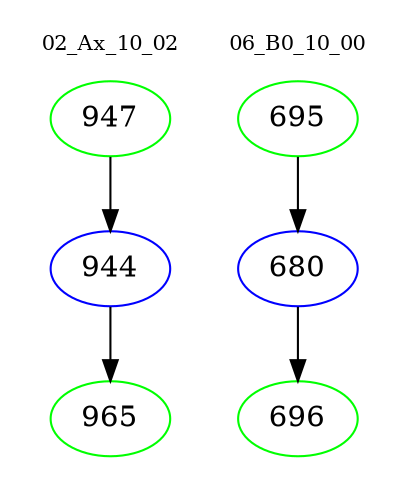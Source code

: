 digraph{
subgraph cluster_0 {
color = white
label = "02_Ax_10_02";
fontsize=10;
T0_947 [label="947", color="green"]
T0_947 -> T0_944 [color="black"]
T0_944 [label="944", color="blue"]
T0_944 -> T0_965 [color="black"]
T0_965 [label="965", color="green"]
}
subgraph cluster_1 {
color = white
label = "06_B0_10_00";
fontsize=10;
T1_695 [label="695", color="green"]
T1_695 -> T1_680 [color="black"]
T1_680 [label="680", color="blue"]
T1_680 -> T1_696 [color="black"]
T1_696 [label="696", color="green"]
}
}
